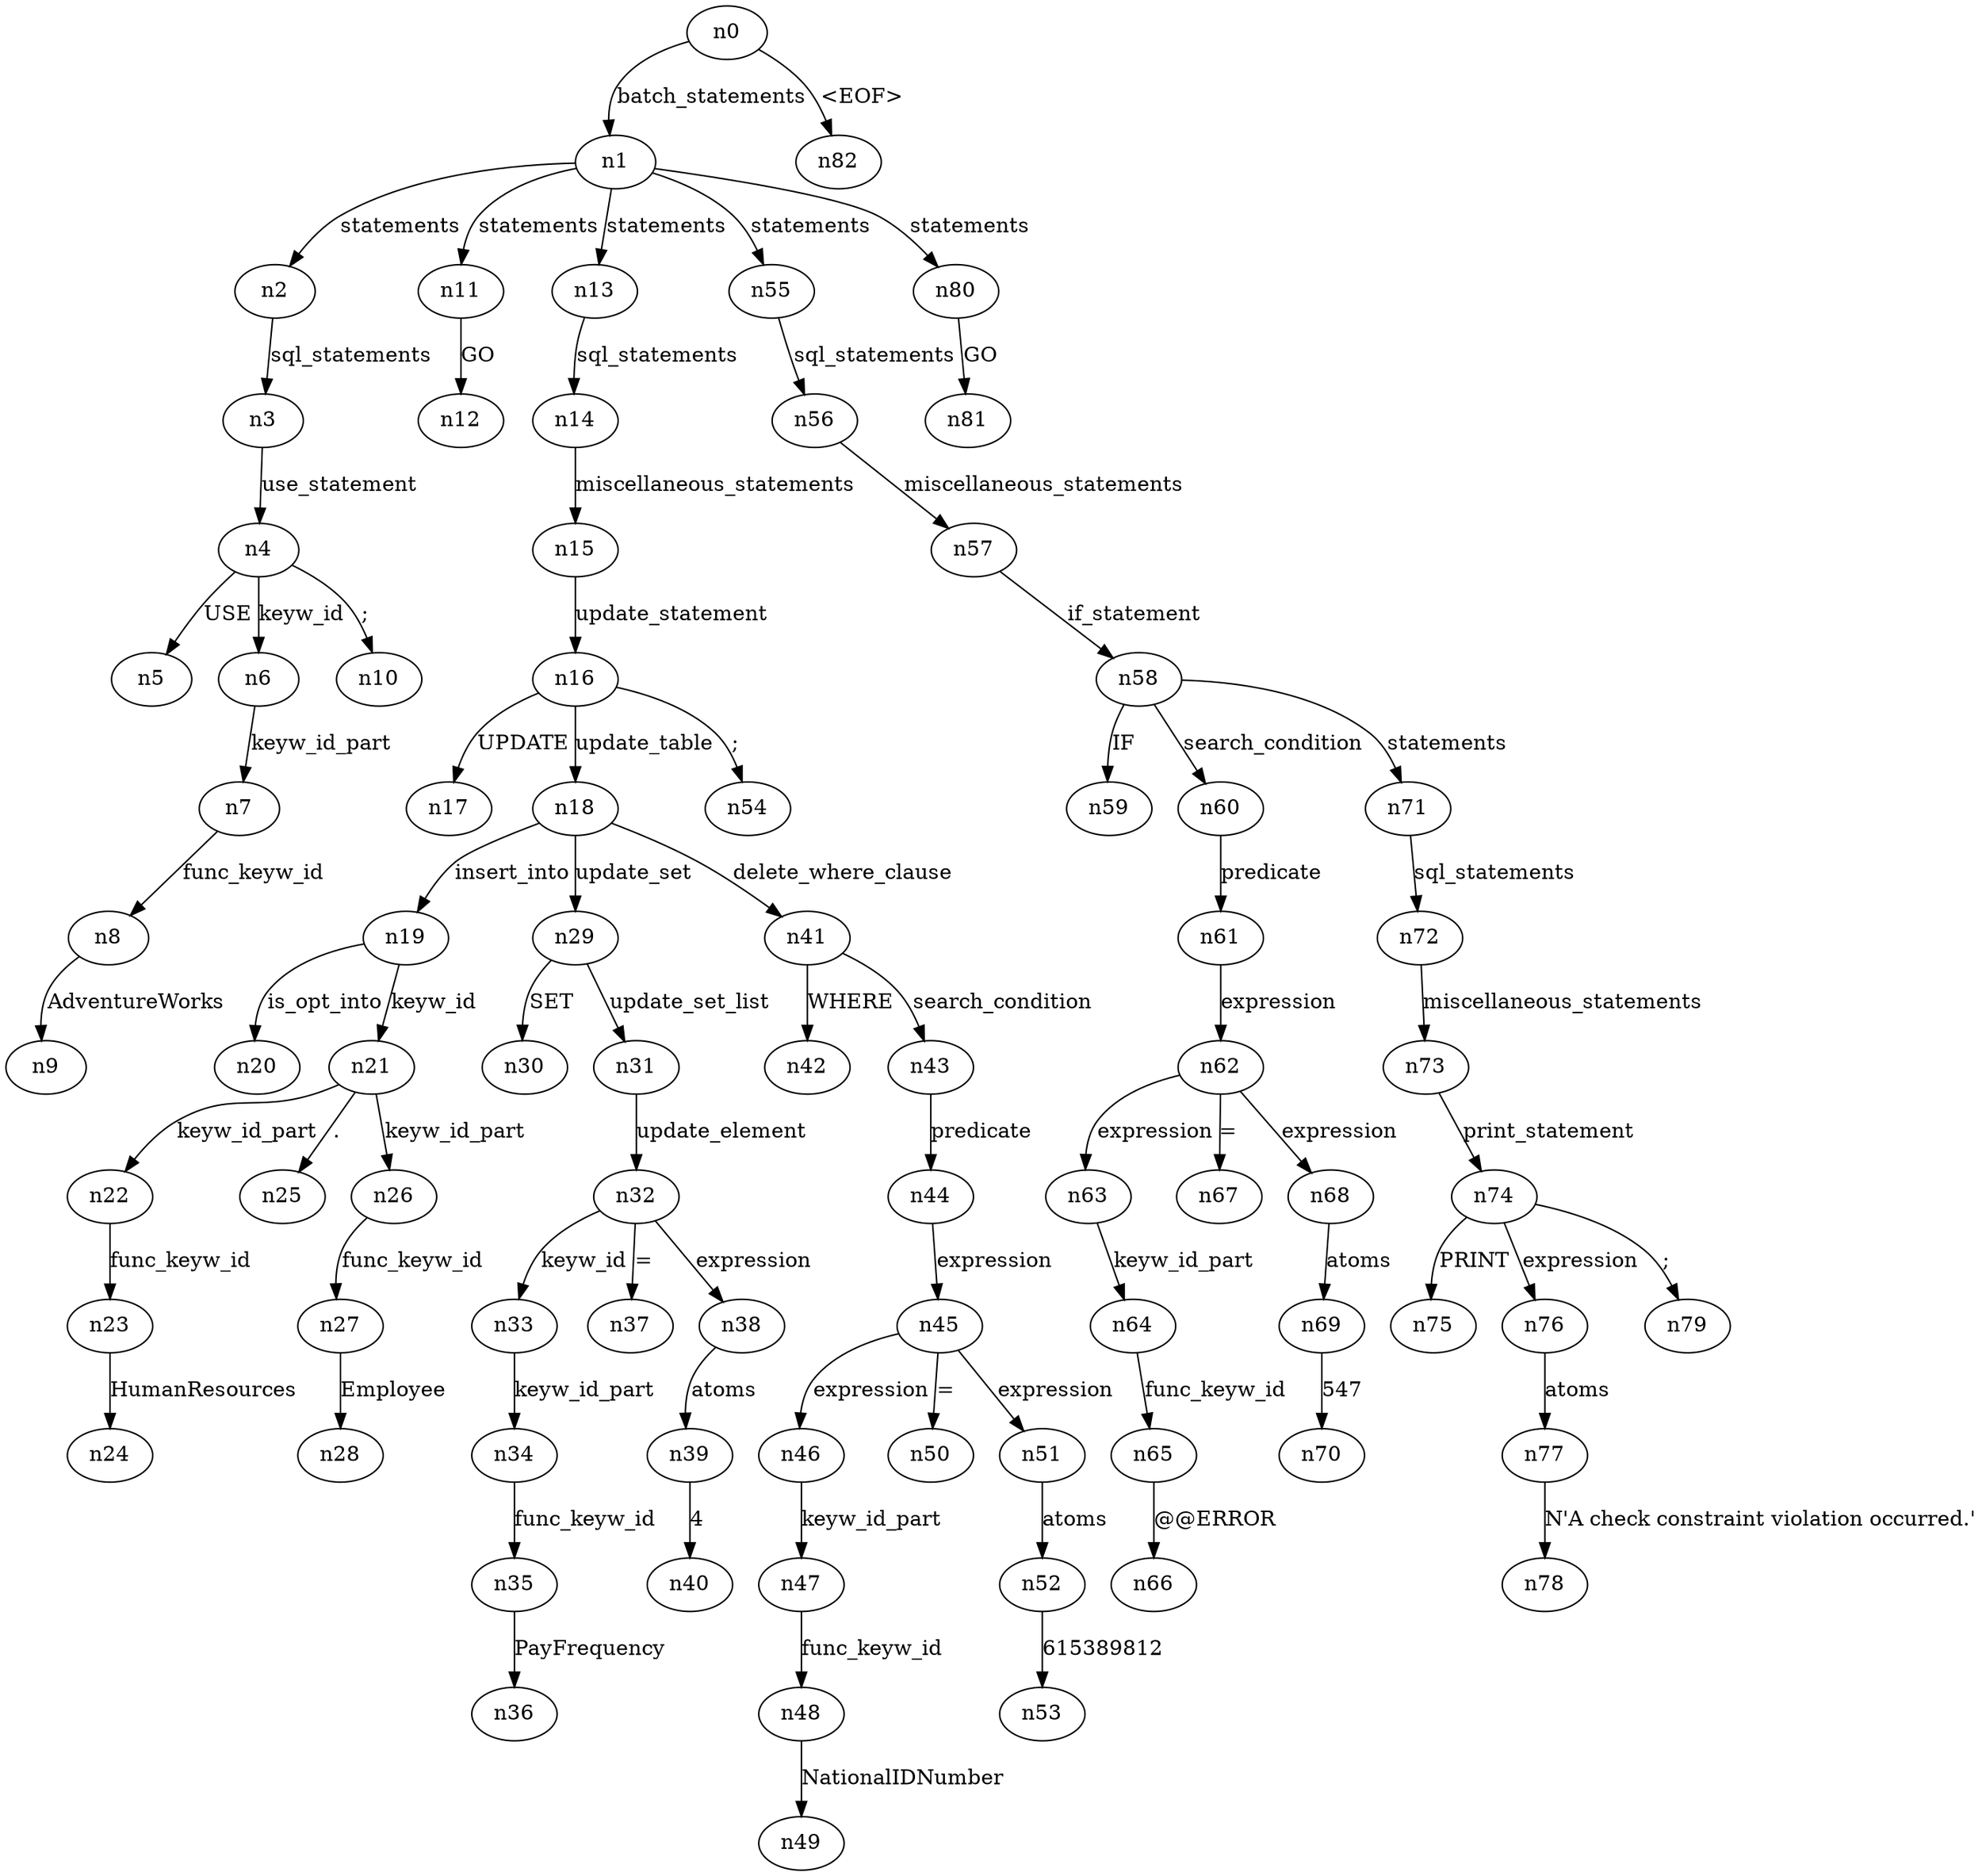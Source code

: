 digraph ParseTree {
  n0 -> n1 [label="batch_statements"];
  n1 -> n2 [label="statements"];
  n2 -> n3 [label="sql_statements"];
  n3 -> n4 [label="use_statement"];
  n4 -> n5 [label="USE"];
  n4 -> n6 [label="keyw_id"];
  n6 -> n7 [label="keyw_id_part"];
  n7 -> n8 [label="func_keyw_id"];
  n8 -> n9 [label="AdventureWorks"];
  n4 -> n10 [label=";"];
  n1 -> n11 [label="statements"];
  n11 -> n12 [label="GO"];
  n1 -> n13 [label="statements"];
  n13 -> n14 [label="sql_statements"];
  n14 -> n15 [label="miscellaneous_statements"];
  n15 -> n16 [label="update_statement"];
  n16 -> n17 [label="UPDATE"];
  n16 -> n18 [label="update_table"];
  n18 -> n19 [label="insert_into"];
  n19 -> n20 [label="is_opt_into"];
  n19 -> n21 [label="keyw_id"];
  n21 -> n22 [label="keyw_id_part"];
  n22 -> n23 [label="func_keyw_id"];
  n23 -> n24 [label="HumanResources"];
  n21 -> n25 [label="."];
  n21 -> n26 [label="keyw_id_part"];
  n26 -> n27 [label="func_keyw_id"];
  n27 -> n28 [label="Employee"];
  n18 -> n29 [label="update_set"];
  n29 -> n30 [label="SET"];
  n29 -> n31 [label="update_set_list"];
  n31 -> n32 [label="update_element"];
  n32 -> n33 [label="keyw_id"];
  n33 -> n34 [label="keyw_id_part"];
  n34 -> n35 [label="func_keyw_id"];
  n35 -> n36 [label="PayFrequency"];
  n32 -> n37 [label="="];
  n32 -> n38 [label="expression"];
  n38 -> n39 [label="atoms"];
  n39 -> n40 [label="4"];
  n18 -> n41 [label="delete_where_clause"];
  n41 -> n42 [label="WHERE"];
  n41 -> n43 [label="search_condition"];
  n43 -> n44 [label="predicate"];
  n44 -> n45 [label="expression"];
  n45 -> n46 [label="expression"];
  n46 -> n47 [label="keyw_id_part"];
  n47 -> n48 [label="func_keyw_id"];
  n48 -> n49 [label="NationalIDNumber"];
  n45 -> n50 [label="="];
  n45 -> n51 [label="expression"];
  n51 -> n52 [label="atoms"];
  n52 -> n53 [label="615389812"];
  n16 -> n54 [label=";"];
  n1 -> n55 [label="statements"];
  n55 -> n56 [label="sql_statements"];
  n56 -> n57 [label="miscellaneous_statements"];
  n57 -> n58 [label="if_statement"];
  n58 -> n59 [label="IF"];
  n58 -> n60 [label="search_condition"];
  n60 -> n61 [label="predicate"];
  n61 -> n62 [label="expression"];
  n62 -> n63 [label="expression"];
  n63 -> n64 [label="keyw_id_part"];
  n64 -> n65 [label="func_keyw_id"];
  n65 -> n66 [label="@@ERROR"];
  n62 -> n67 [label="="];
  n62 -> n68 [label="expression"];
  n68 -> n69 [label="atoms"];
  n69 -> n70 [label="547"];
  n58 -> n71 [label="statements"];
  n71 -> n72 [label="sql_statements"];
  n72 -> n73 [label="miscellaneous_statements"];
  n73 -> n74 [label="print_statement"];
  n74 -> n75 [label="PRINT"];
  n74 -> n76 [label="expression"];
  n76 -> n77 [label="atoms"];
  n77 -> n78 [label="N'A check constraint violation occurred.'"];
  n74 -> n79 [label=";"];
  n1 -> n80 [label="statements"];
  n80 -> n81 [label="GO"];
  n0 -> n82 [label="<EOF>"];
}